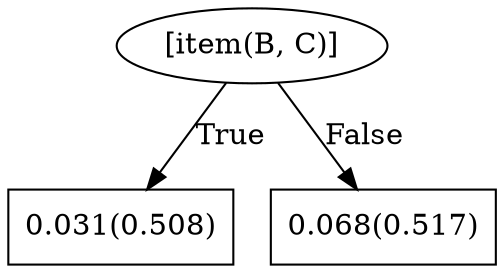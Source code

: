 digraph G{ 
1[label = "[item(B, C)]"];
1 -> 2[label="True"];
1 -> 3[label="False"];
2[shape = box,label = "0.031(0.508)"];
3[shape = box,label = "0.068(0.517)"];
}
